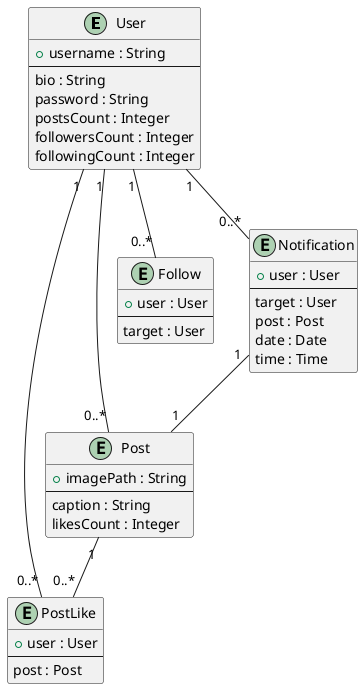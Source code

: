 @startuml QuackstagramERD
entity "User" as user {
  + username : String
  --
  bio : String
  password : String
  postsCount : Integer
  followersCount : Integer
  followingCount : Integer
}

entity "Post" as post {
  + imagePath : String
  --
  caption : String
  likesCount : Integer
}

entity "PostLike" as postlike {
  + user : User
  --
  post : Post
}

entity "Follow" as follow {
  + user : User
  --
  target : User
}

entity "Notification" as notification {
  + user : User
  --
  target : User
  post : Post
  date : Date
  time : Time
}

user "1" -- "0..*" post
user "1" -- "0..*" postlike
user "1" -- "0..*" follow
user "1" -- "0..*" notification
notification "1" -- "1" post
post "1" -- "0..*" postlike
@enduml